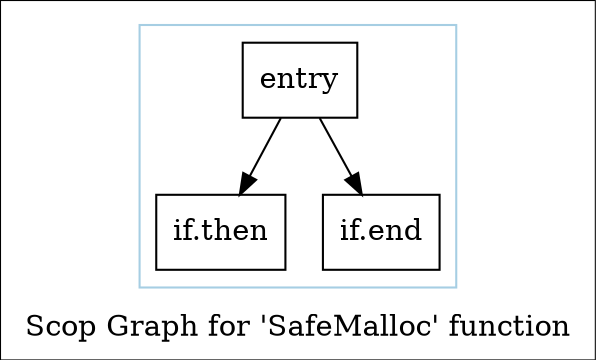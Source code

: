 digraph "Scop Graph for 'SafeMalloc' function" {
	label="Scop Graph for 'SafeMalloc' function";

	Node0x1a64830 [shape=record,label="{entry}"];
	Node0x1a64830 -> Node0x1a373b0;
	Node0x1a64830 -> Node0x1a20e30;
	Node0x1a373b0 [shape=record,label="{if.then}"];
	Node0x1a20e30 [shape=record,label="{if.end}"];
	colorscheme = "paired12"
        subgraph cluster_0x1ab52e0 {
          label = "";
          style = solid;
          color = 1
          Node0x1a64830;
          Node0x1a373b0;
          Node0x1a20e30;
        }
}
